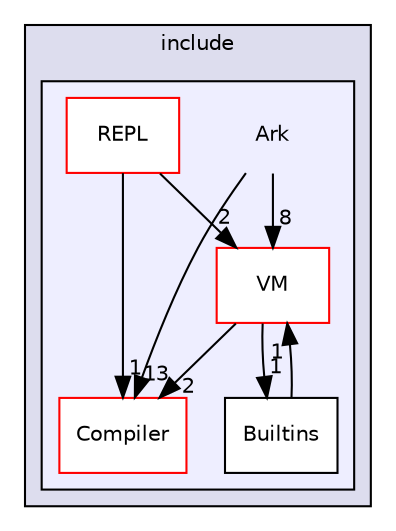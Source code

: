 digraph "C:/Users/folae/Documents/Code/Big-Projects/ArkScript/Ark/include/Ark" {
  compound=true
  node [ fontsize="10", fontname="Helvetica"];
  edge [ labelfontsize="10", labelfontname="Helvetica"];
  subgraph clusterdir_d44c64559bbebec7f509842c48db8b23 {
    graph [ bgcolor="#ddddee", pencolor="black", label="include" fontname="Helvetica", fontsize="10", URL="dir_d44c64559bbebec7f509842c48db8b23.html"]
  subgraph clusterdir_a8b6c64285bf9ac60f50770eb2fc48b5 {
    graph [ bgcolor="#eeeeff", pencolor="black", label="" URL="dir_a8b6c64285bf9ac60f50770eb2fc48b5.html"];
    dir_a8b6c64285bf9ac60f50770eb2fc48b5 [shape=plaintext label="Ark"];
  dir_e4e3cacaa047e3554112dad79d53bc60 [shape=box label="Builtins" fillcolor="white" style="filled" URL="dir_e4e3cacaa047e3554112dad79d53bc60.html"];
  dir_e4f19535f57335fb80a0267cec25bf70 [shape=box label="Compiler" fillcolor="white" style="filled" color="red" URL="dir_e4f19535f57335fb80a0267cec25bf70.html"];
  dir_fcfe4316a8cc31a1cf70428f9403b478 [shape=box label="REPL" fillcolor="white" style="filled" color="red" URL="dir_fcfe4316a8cc31a1cf70428f9403b478.html"];
  dir_222307dbf92126e8e24c7a501f533901 [shape=box label="VM" fillcolor="white" style="filled" color="red" URL="dir_222307dbf92126e8e24c7a501f533901.html"];
  }
  }
  dir_222307dbf92126e8e24c7a501f533901->dir_e4e3cacaa047e3554112dad79d53bc60 [headlabel="1", labeldistance=1.5 headhref="dir_000009_000002.html"];
  dir_222307dbf92126e8e24c7a501f533901->dir_e4f19535f57335fb80a0267cec25bf70 [headlabel="2", labeldistance=1.5 headhref="dir_000009_000003.html"];
  dir_a8b6c64285bf9ac60f50770eb2fc48b5->dir_222307dbf92126e8e24c7a501f533901 [headlabel="8", labeldistance=1.5 headhref="dir_000001_000009.html"];
  dir_a8b6c64285bf9ac60f50770eb2fc48b5->dir_e4f19535f57335fb80a0267cec25bf70 [headlabel="13", labeldistance=1.5 headhref="dir_000001_000003.html"];
  dir_e4e3cacaa047e3554112dad79d53bc60->dir_222307dbf92126e8e24c7a501f533901 [headlabel="1", labeldistance=1.5 headhref="dir_000002_000009.html"];
  dir_fcfe4316a8cc31a1cf70428f9403b478->dir_222307dbf92126e8e24c7a501f533901 [headlabel="2", labeldistance=1.5 headhref="dir_000007_000009.html"];
  dir_fcfe4316a8cc31a1cf70428f9403b478->dir_e4f19535f57335fb80a0267cec25bf70 [headlabel="1", labeldistance=1.5 headhref="dir_000007_000003.html"];
}
